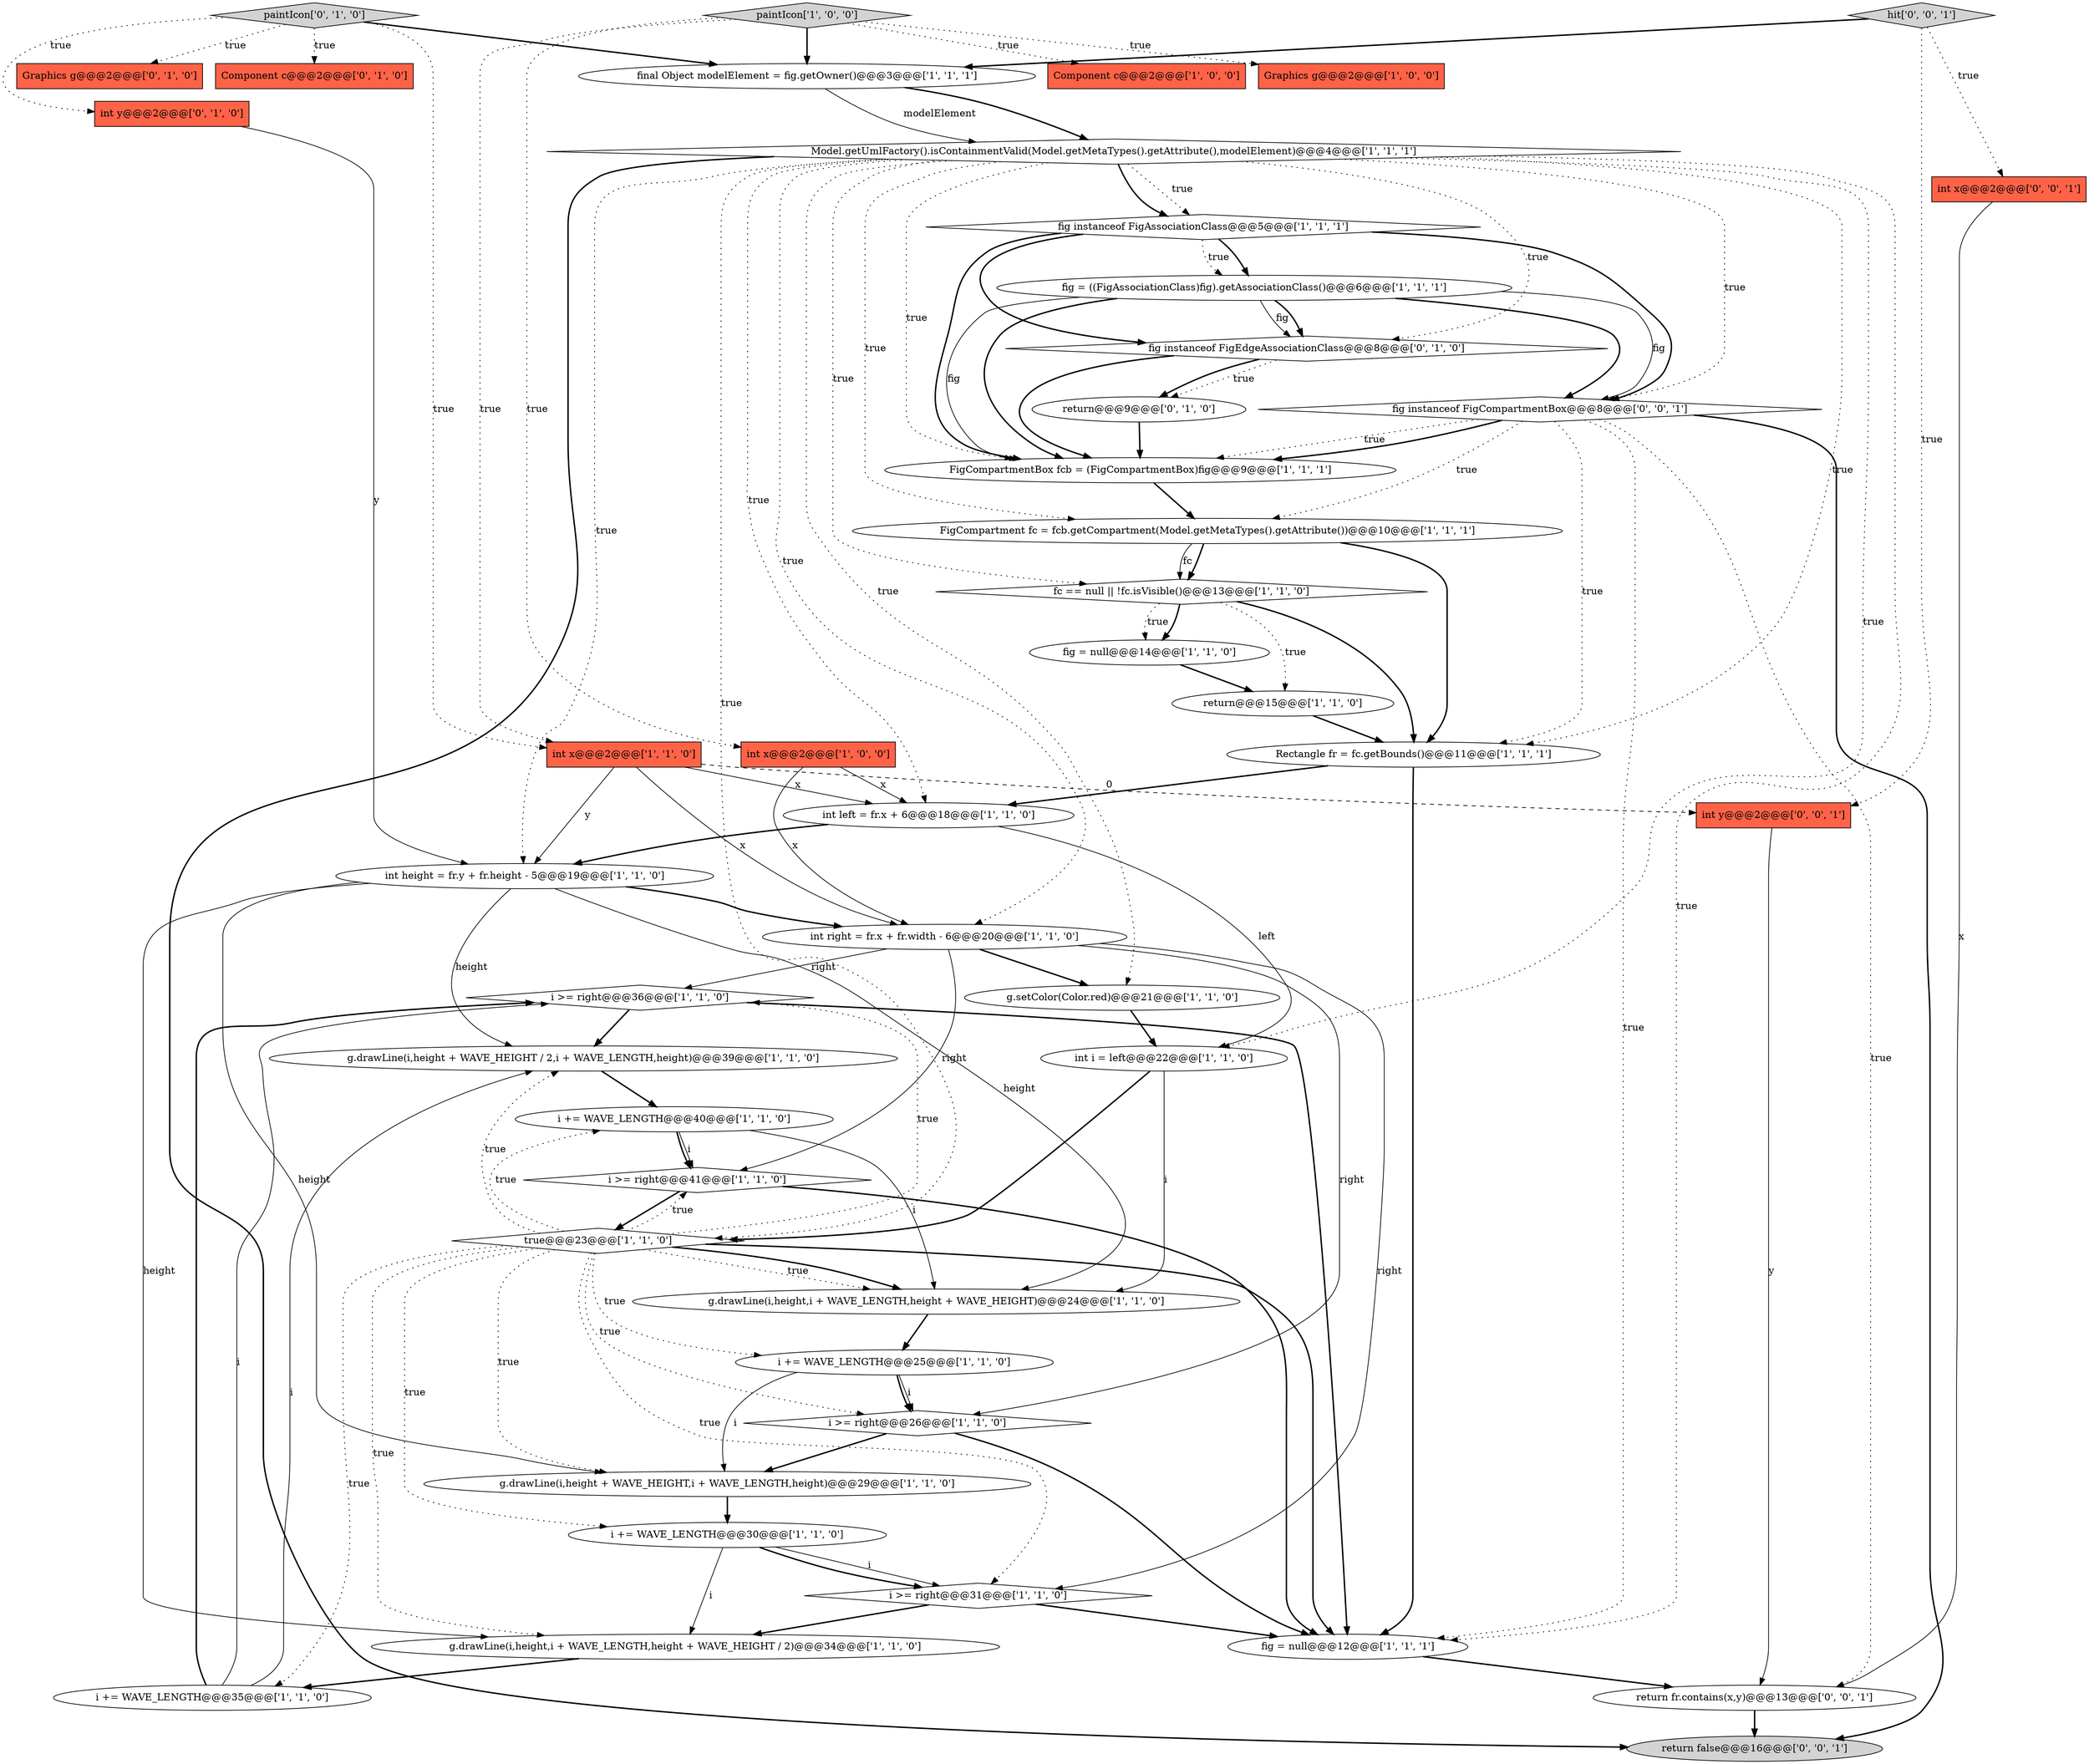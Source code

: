 digraph {
17 [style = filled, label = "i >= right@@@36@@@['1', '1', '0']", fillcolor = white, shape = diamond image = "AAA0AAABBB1BBB"];
3 [style = filled, label = "true@@@23@@@['1', '1', '0']", fillcolor = white, shape = diamond image = "AAA0AAABBB1BBB"];
20 [style = filled, label = "g.drawLine(i,height,i + WAVE_LENGTH,height + WAVE_HEIGHT / 2)@@@34@@@['1', '1', '0']", fillcolor = white, shape = ellipse image = "AAA0AAABBB1BBB"];
35 [style = filled, label = "Component c@@@2@@@['0', '1', '0']", fillcolor = tomato, shape = box image = "AAA0AAABBB2BBB"];
26 [style = filled, label = "g.drawLine(i,height,i + WAVE_LENGTH,height + WAVE_HEIGHT)@@@24@@@['1', '1', '0']", fillcolor = white, shape = ellipse image = "AAA0AAABBB1BBB"];
1 [style = filled, label = "fig = null@@@12@@@['1', '1', '1']", fillcolor = white, shape = ellipse image = "AAA0AAABBB1BBB"];
4 [style = filled, label = "final Object modelElement = fig.getOwner()@@@3@@@['1', '1', '1']", fillcolor = white, shape = ellipse image = "AAA0AAABBB1BBB"];
11 [style = filled, label = "Rectangle fr = fc.getBounds()@@@11@@@['1', '1', '1']", fillcolor = white, shape = ellipse image = "AAA0AAABBB1BBB"];
16 [style = filled, label = "int i = left@@@22@@@['1', '1', '0']", fillcolor = white, shape = ellipse image = "AAA0AAABBB1BBB"];
40 [style = filled, label = "return fr.contains(x,y)@@@13@@@['0', '0', '1']", fillcolor = white, shape = ellipse image = "AAA0AAABBB3BBB"];
44 [style = filled, label = "int y@@@2@@@['0', '0', '1']", fillcolor = tomato, shape = box image = "AAA0AAABBB3BBB"];
36 [style = filled, label = "fig instanceof FigEdgeAssociationClass@@@8@@@['0', '1', '0']", fillcolor = white, shape = diamond image = "AAA1AAABBB2BBB"];
30 [style = filled, label = "fig = null@@@14@@@['1', '1', '0']", fillcolor = white, shape = ellipse image = "AAA0AAABBB1BBB"];
25 [style = filled, label = "g.drawLine(i,height + WAVE_HEIGHT / 2,i + WAVE_LENGTH,height)@@@39@@@['1', '1', '0']", fillcolor = white, shape = ellipse image = "AAA0AAABBB1BBB"];
31 [style = filled, label = "g.drawLine(i,height + WAVE_HEIGHT,i + WAVE_LENGTH,height)@@@29@@@['1', '1', '0']", fillcolor = white, shape = ellipse image = "AAA0AAABBB1BBB"];
34 [style = filled, label = "int y@@@2@@@['0', '1', '0']", fillcolor = tomato, shape = box image = "AAA0AAABBB2BBB"];
27 [style = filled, label = "i += WAVE_LENGTH@@@40@@@['1', '1', '0']", fillcolor = white, shape = ellipse image = "AAA0AAABBB1BBB"];
29 [style = filled, label = "Model.getUmlFactory().isContainmentValid(Model.getMetaTypes().getAttribute(),modelElement)@@@4@@@['1', '1', '1']", fillcolor = white, shape = diamond image = "AAA0AAABBB1BBB"];
2 [style = filled, label = "FigCompartmentBox fcb = (FigCompartmentBox)fig@@@9@@@['1', '1', '1']", fillcolor = white, shape = ellipse image = "AAA0AAABBB1BBB"];
18 [style = filled, label = "FigCompartment fc = fcb.getCompartment(Model.getMetaTypes().getAttribute())@@@10@@@['1', '1', '1']", fillcolor = white, shape = ellipse image = "AAA0AAABBB1BBB"];
39 [style = filled, label = "return@@@9@@@['0', '1', '0']", fillcolor = white, shape = ellipse image = "AAA1AAABBB2BBB"];
14 [style = filled, label = "Component c@@@2@@@['1', '0', '0']", fillcolor = tomato, shape = box image = "AAA0AAABBB1BBB"];
33 [style = filled, label = "return@@@15@@@['1', '1', '0']", fillcolor = white, shape = ellipse image = "AAA0AAABBB1BBB"];
0 [style = filled, label = "fig = ((FigAssociationClass)fig).getAssociationClass()@@@6@@@['1', '1', '1']", fillcolor = white, shape = ellipse image = "AAA0AAABBB1BBB"];
42 [style = filled, label = "int x@@@2@@@['0', '0', '1']", fillcolor = tomato, shape = box image = "AAA0AAABBB3BBB"];
45 [style = filled, label = "return false@@@16@@@['0', '0', '1']", fillcolor = lightgray, shape = ellipse image = "AAA0AAABBB3BBB"];
13 [style = filled, label = "Graphics g@@@2@@@['1', '0', '0']", fillcolor = tomato, shape = box image = "AAA0AAABBB1BBB"];
6 [style = filled, label = "int right = fr.x + fr.width - 6@@@20@@@['1', '1', '0']", fillcolor = white, shape = ellipse image = "AAA0AAABBB1BBB"];
7 [style = filled, label = "paintIcon['1', '0', '0']", fillcolor = lightgray, shape = diamond image = "AAA0AAABBB1BBB"];
9 [style = filled, label = "i += WAVE_LENGTH@@@30@@@['1', '1', '0']", fillcolor = white, shape = ellipse image = "AAA0AAABBB1BBB"];
19 [style = filled, label = "g.setColor(Color.red)@@@21@@@['1', '1', '0']", fillcolor = white, shape = ellipse image = "AAA0AAABBB1BBB"];
24 [style = filled, label = "int height = fr.y + fr.height - 5@@@19@@@['1', '1', '0']", fillcolor = white, shape = ellipse image = "AAA0AAABBB1BBB"];
8 [style = filled, label = "fc == null || !fc.isVisible()@@@13@@@['1', '1', '0']", fillcolor = white, shape = diamond image = "AAA0AAABBB1BBB"];
22 [style = filled, label = "int x@@@2@@@['1', '0', '0']", fillcolor = tomato, shape = box image = "AAA0AAABBB1BBB"];
10 [style = filled, label = "i >= right@@@31@@@['1', '1', '0']", fillcolor = white, shape = diamond image = "AAA0AAABBB1BBB"];
15 [style = filled, label = "i >= right@@@41@@@['1', '1', '0']", fillcolor = white, shape = diamond image = "AAA0AAABBB1BBB"];
32 [style = filled, label = "int x@@@2@@@['1', '1', '0']", fillcolor = tomato, shape = box image = "AAA0AAABBB1BBB"];
37 [style = filled, label = "Graphics g@@@2@@@['0', '1', '0']", fillcolor = tomato, shape = box image = "AAA0AAABBB2BBB"];
38 [style = filled, label = "paintIcon['0', '1', '0']", fillcolor = lightgray, shape = diamond image = "AAA0AAABBB2BBB"];
28 [style = filled, label = "fig instanceof FigAssociationClass@@@5@@@['1', '1', '1']", fillcolor = white, shape = diamond image = "AAA0AAABBB1BBB"];
23 [style = filled, label = "i += WAVE_LENGTH@@@25@@@['1', '1', '0']", fillcolor = white, shape = ellipse image = "AAA0AAABBB1BBB"];
12 [style = filled, label = "int left = fr.x + 6@@@18@@@['1', '1', '0']", fillcolor = white, shape = ellipse image = "AAA0AAABBB1BBB"];
21 [style = filled, label = "i += WAVE_LENGTH@@@35@@@['1', '1', '0']", fillcolor = white, shape = ellipse image = "AAA0AAABBB1BBB"];
43 [style = filled, label = "fig instanceof FigCompartmentBox@@@8@@@['0', '0', '1']", fillcolor = white, shape = diamond image = "AAA0AAABBB3BBB"];
5 [style = filled, label = "i >= right@@@26@@@['1', '1', '0']", fillcolor = white, shape = diamond image = "AAA0AAABBB1BBB"];
41 [style = filled, label = "hit['0', '0', '1']", fillcolor = lightgray, shape = diamond image = "AAA0AAABBB3BBB"];
15->1 [style = bold, label=""];
11->12 [style = bold, label=""];
29->36 [style = dotted, label="true"];
29->11 [style = dotted, label="true"];
43->45 [style = bold, label=""];
32->12 [style = solid, label="x"];
36->2 [style = bold, label=""];
5->1 [style = bold, label=""];
43->1 [style = dotted, label="true"];
3->17 [style = dotted, label="true"];
6->19 [style = bold, label=""];
32->44 [style = dashed, label="0"];
12->24 [style = bold, label=""];
3->1 [style = bold, label=""];
23->31 [style = solid, label="i"];
12->16 [style = solid, label="left"];
29->12 [style = dotted, label="true"];
41->4 [style = bold, label=""];
28->43 [style = bold, label=""];
0->36 [style = solid, label="fig"];
43->11 [style = dotted, label="true"];
29->19 [style = dotted, label="true"];
43->40 [style = dotted, label="true"];
26->23 [style = bold, label=""];
29->28 [style = dotted, label="true"];
8->33 [style = dotted, label="true"];
28->0 [style = bold, label=""];
43->2 [style = dotted, label="true"];
17->1 [style = bold, label=""];
3->26 [style = dotted, label="true"];
29->16 [style = dotted, label="true"];
38->4 [style = bold, label=""];
23->5 [style = solid, label="i"];
28->0 [style = dotted, label="true"];
9->20 [style = solid, label="i"];
33->11 [style = bold, label=""];
40->45 [style = bold, label=""];
3->20 [style = dotted, label="true"];
7->13 [style = dotted, label="true"];
41->44 [style = dotted, label="true"];
42->40 [style = solid, label="x"];
5->31 [style = bold, label=""];
3->31 [style = dotted, label="true"];
3->27 [style = dotted, label="true"];
6->10 [style = solid, label="right"];
0->36 [style = bold, label=""];
29->2 [style = dotted, label="true"];
1->40 [style = bold, label=""];
7->14 [style = dotted, label="true"];
23->5 [style = bold, label=""];
21->17 [style = solid, label="i"];
15->3 [style = bold, label=""];
3->25 [style = dotted, label="true"];
0->43 [style = solid, label="fig"];
38->35 [style = dotted, label="true"];
18->8 [style = bold, label=""];
8->30 [style = bold, label=""];
25->27 [style = bold, label=""];
3->9 [style = dotted, label="true"];
7->22 [style = dotted, label="true"];
7->32 [style = dotted, label="true"];
9->10 [style = solid, label="i"];
29->1 [style = dotted, label="true"];
9->10 [style = bold, label=""];
10->20 [style = bold, label=""];
24->25 [style = solid, label="height"];
29->45 [style = bold, label=""];
29->24 [style = dotted, label="true"];
3->15 [style = dotted, label="true"];
38->34 [style = dotted, label="true"];
29->8 [style = dotted, label="true"];
24->26 [style = solid, label="height"];
27->15 [style = bold, label=""];
24->31 [style = solid, label="height"];
19->16 [style = bold, label=""];
10->1 [style = bold, label=""];
3->10 [style = dotted, label="true"];
30->33 [style = bold, label=""];
0->43 [style = bold, label=""];
16->3 [style = bold, label=""];
36->39 [style = dotted, label="true"];
41->42 [style = dotted, label="true"];
6->15 [style = solid, label="right"];
21->25 [style = solid, label="i"];
24->6 [style = bold, label=""];
0->2 [style = solid, label="fig"];
38->37 [style = dotted, label="true"];
28->2 [style = bold, label=""];
18->11 [style = bold, label=""];
43->2 [style = bold, label=""];
4->29 [style = solid, label="modelElement"];
27->26 [style = solid, label="i"];
39->2 [style = bold, label=""];
3->26 [style = bold, label=""];
8->30 [style = dotted, label="true"];
31->9 [style = bold, label=""];
6->17 [style = solid, label="right"];
29->28 [style = bold, label=""];
21->17 [style = bold, label=""];
3->23 [style = dotted, label="true"];
3->21 [style = dotted, label="true"];
43->18 [style = dotted, label="true"];
38->32 [style = dotted, label="true"];
11->1 [style = bold, label=""];
32->24 [style = solid, label="y"];
29->43 [style = dotted, label="true"];
34->24 [style = solid, label="y"];
32->6 [style = solid, label="x"];
24->20 [style = solid, label="height"];
27->15 [style = solid, label="i"];
22->12 [style = solid, label="x"];
44->40 [style = solid, label="y"];
16->26 [style = solid, label="i"];
20->21 [style = bold, label=""];
8->11 [style = bold, label=""];
29->18 [style = dotted, label="true"];
2->18 [style = bold, label=""];
28->36 [style = bold, label=""];
7->4 [style = bold, label=""];
18->8 [style = solid, label="fc"];
29->6 [style = dotted, label="true"];
6->5 [style = solid, label="right"];
0->2 [style = bold, label=""];
4->29 [style = bold, label=""];
22->6 [style = solid, label="x"];
3->5 [style = dotted, label="true"];
36->39 [style = bold, label=""];
29->3 [style = dotted, label="true"];
17->25 [style = bold, label=""];
}

